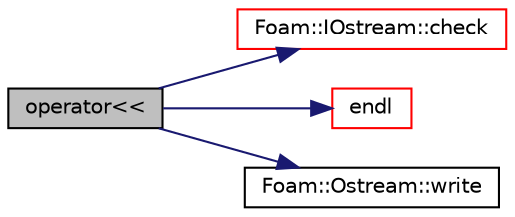 digraph "operator&lt;&lt;"
{
  bgcolor="transparent";
  edge [fontname="Helvetica",fontsize="10",labelfontname="Helvetica",labelfontsize="10"];
  node [fontname="Helvetica",fontsize="10",shape=record];
  rankdir="LR";
  Node33881 [label="operator\<\<",height=0.2,width=0.4,color="black", fillcolor="grey75", style="filled", fontcolor="black"];
  Node33881 -> Node33882 [color="midnightblue",fontsize="10",style="solid",fontname="Helvetica"];
  Node33882 [label="Foam::IOstream::check",height=0.2,width=0.4,color="red",URL="$a27333.html#a367eb3425fc4e8270e2aa961df8ac8a5",tooltip="Check IOstream status for given operation. "];
  Node33881 -> Node33897 [color="midnightblue",fontsize="10",style="solid",fontname="Helvetica"];
  Node33897 [label="endl",height=0.2,width=0.4,color="red",URL="$a21851.html#a2db8fe02a0d3909e9351bb4275b23ce4",tooltip="Add newline and flush stream. "];
  Node33881 -> Node33933 [color="midnightblue",fontsize="10",style="solid",fontname="Helvetica"];
  Node33933 [label="Foam::Ostream::write",height=0.2,width=0.4,color="black",URL="$a27345.html#a81a19ad9e4098b4701cc8bab9a59d78b",tooltip="Write next token to stream. "];
}
